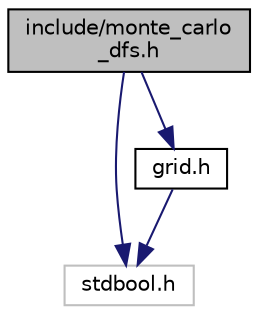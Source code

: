 digraph "include/monte_carlo_dfs.h"
{
  edge [fontname="Helvetica",fontsize="10",labelfontname="Helvetica",labelfontsize="10"];
  node [fontname="Helvetica",fontsize="10",shape=record];
  Node1 [label="include/monte_carlo\l_dfs.h",height=0.2,width=0.4,color="black", fillcolor="grey75", style="filled" fontcolor="black"];
  Node1 -> Node2 [color="midnightblue",fontsize="10",style="solid",fontname="Helvetica"];
  Node2 [label="stdbool.h",height=0.2,width=0.4,color="grey75", fillcolor="white", style="filled"];
  Node1 -> Node3 [color="midnightblue",fontsize="10",style="solid",fontname="Helvetica"];
  Node3 [label="grid.h",height=0.2,width=0.4,color="black", fillcolor="white", style="filled",URL="$grid_8h.html",tooltip="Simple definition of Cell and Grid. "];
  Node3 -> Node2 [color="midnightblue",fontsize="10",style="solid",fontname="Helvetica"];
}
